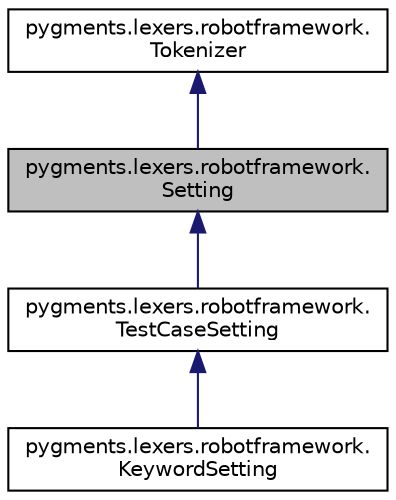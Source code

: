 digraph "pygments.lexers.robotframework.Setting"
{
 // LATEX_PDF_SIZE
  edge [fontname="Helvetica",fontsize="10",labelfontname="Helvetica",labelfontsize="10"];
  node [fontname="Helvetica",fontsize="10",shape=record];
  Node1 [label="pygments.lexers.robotframework.\lSetting",height=0.2,width=0.4,color="black", fillcolor="grey75", style="filled", fontcolor="black",tooltip=" "];
  Node2 -> Node1 [dir="back",color="midnightblue",fontsize="10",style="solid",fontname="Helvetica"];
  Node2 [label="pygments.lexers.robotframework.\lTokenizer",height=0.2,width=0.4,color="black", fillcolor="white", style="filled",URL="$classpygments_1_1lexers_1_1robotframework_1_1Tokenizer.html",tooltip=" "];
  Node1 -> Node3 [dir="back",color="midnightblue",fontsize="10",style="solid",fontname="Helvetica"];
  Node3 [label="pygments.lexers.robotframework.\lTestCaseSetting",height=0.2,width=0.4,color="black", fillcolor="white", style="filled",URL="$classpygments_1_1lexers_1_1robotframework_1_1TestCaseSetting.html",tooltip=" "];
  Node3 -> Node4 [dir="back",color="midnightblue",fontsize="10",style="solid",fontname="Helvetica"];
  Node4 [label="pygments.lexers.robotframework.\lKeywordSetting",height=0.2,width=0.4,color="black", fillcolor="white", style="filled",URL="$classpygments_1_1lexers_1_1robotframework_1_1KeywordSetting.html",tooltip=" "];
}
